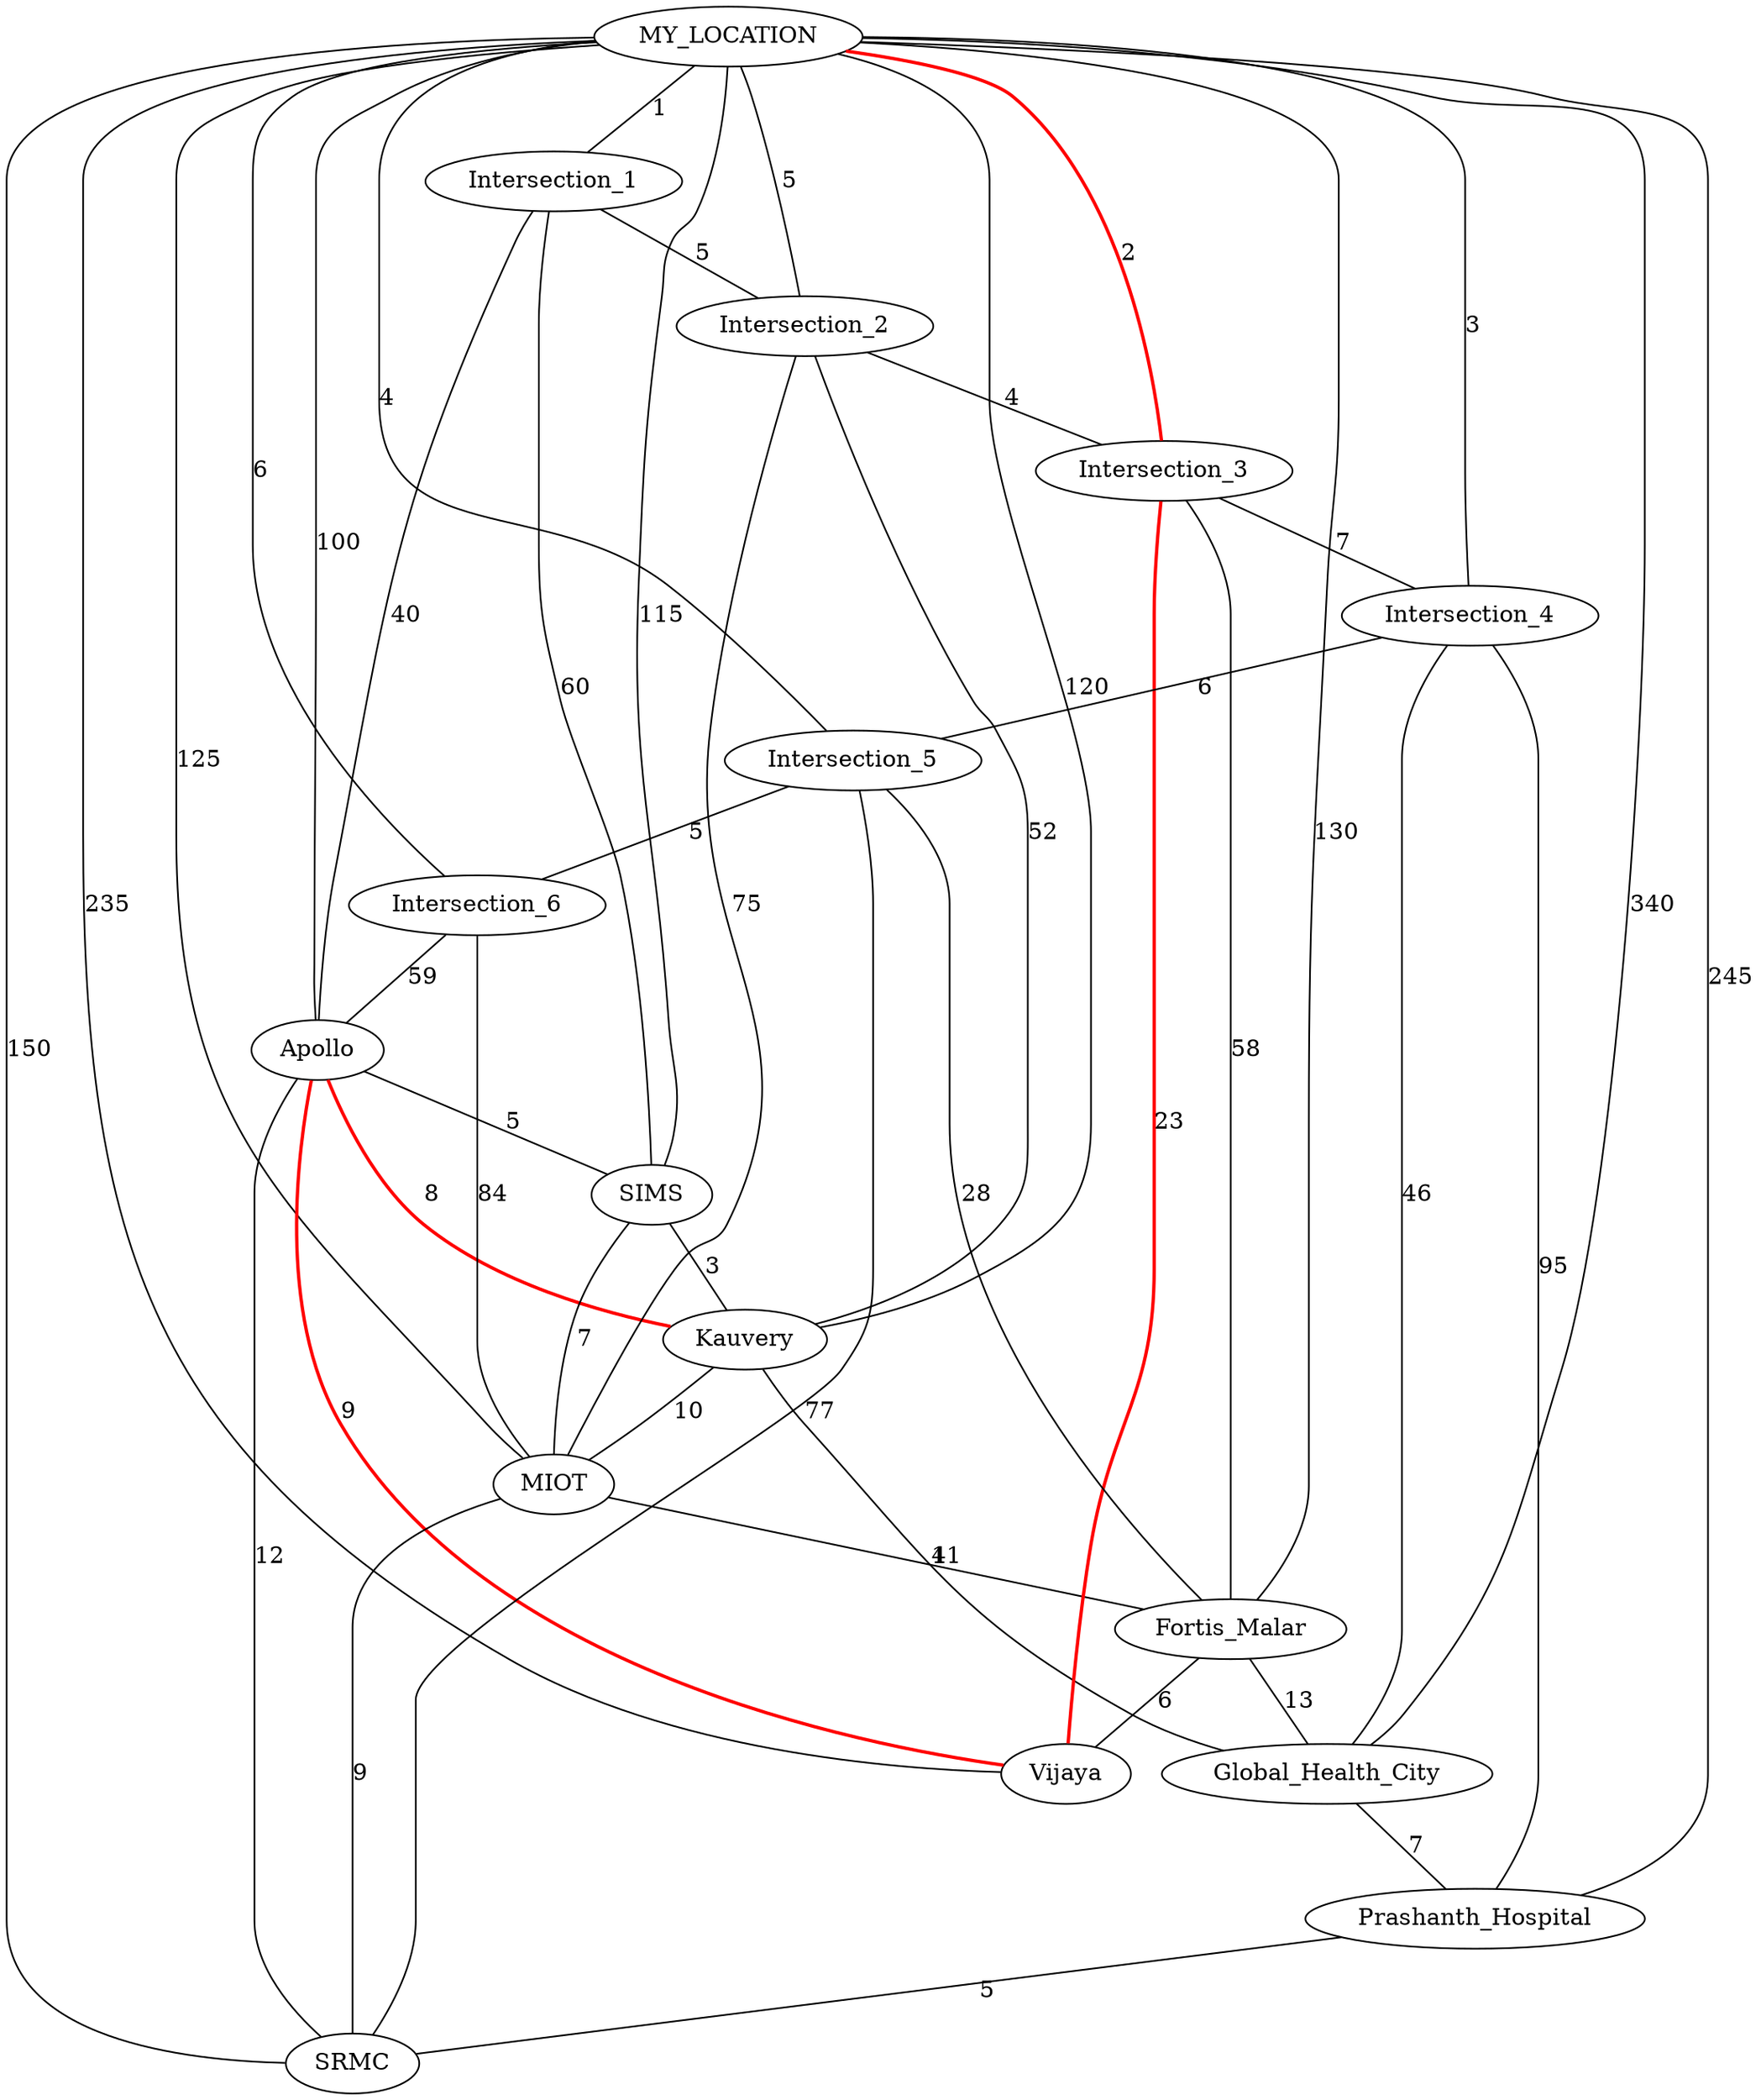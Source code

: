 graph G {
    MY_LOCATION -- Apollo [label="100"];
    MY_LOCATION -- SIMS [label="115"];
    MY_LOCATION -- Kauvery [label="120"];
    MY_LOCATION -- MIOT [label="125"];
    MY_LOCATION -- Fortis_Malar [label="130"];
    MY_LOCATION -- Vijaya [label="235"];
    MY_LOCATION -- Global_Health_City [label="340"];
    MY_LOCATION -- Prashanth_Hospital [label="245"];
    MY_LOCATION -- SRMC [label="150"];
    Apollo -- SIMS [label="5"];
    Apollo -- Kauvery [color=red,penwidth=2.0,label="8"];
    SIMS -- Kauvery [label="3"];
    SIMS -- MIOT [label="7"];
    Kauvery -- MIOT [label="10"];
    MIOT -- Fortis_Malar [label="4"];
    Fortis_Malar -- Vijaya [label="6"];
    Vijaya -- Apollo [color=red,penwidth=2.0,label="9"];
    Global_Health_City -- Prashanth_Hospital [label="7"];
    Prashanth_Hospital -- SRMC [label="5"];
    SRMC -- Apollo [label="12"];
    SRMC -- MIOT [label="9"];
    Global_Health_City -- Kauvery [label="11"];
    Fortis_Malar -- Global_Health_City [label="13"];
    Intersection_1 -- Apollo [label="40"];
    Intersection_1 -- SIMS [label="60"];
    Intersection_2 -- Kauvery [label="52"];
    Intersection_2 -- MIOT [label="75"];
    Intersection_3 -- Fortis_Malar [label="58"];
    Intersection_3 -- Vijaya [color=red,penwidth=2.0,label="23"];
    Intersection_4 -- Global_Health_City [label="46"];
    Intersection_4 -- Prashanth_Hospital [label="95"];
    Intersection_5 -- SRMC [label="77"];
    Intersection_5 -- Fortis_Malar [label="28"];
    Intersection_6 -- Apollo [label="59"];
    Intersection_6 -- MIOT [label="84"];
    Intersection_1 -- Intersection_2 [label="5"];
    Intersection_2 -- Intersection_3 [label="4"];
    Intersection_3 -- Intersection_4 [label="7"];
    Intersection_4 -- Intersection_5 [label="6"];
    Intersection_5 -- Intersection_6 [label="5"];
    MY_LOCATION -- Intersection_1 [label="1"];
    MY_LOCATION -- Intersection_2 [label="5"];
    MY_LOCATION -- Intersection_3 [color=red,penwidth=2.0,label="2"];
    MY_LOCATION -- Intersection_4 [label="3"];
    MY_LOCATION -- Intersection_5 [label="4"];
    MY_LOCATION -- Intersection_6 [label="6"];
}
